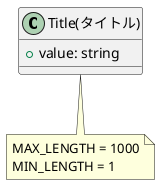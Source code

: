 @startuml Title

class "Title(タイトル)" as Title {
    + value: string
}

note bottom of Title
    MAX_LENGTH = 1000
    MIN_LENGTH = 1
end note

@enduml
